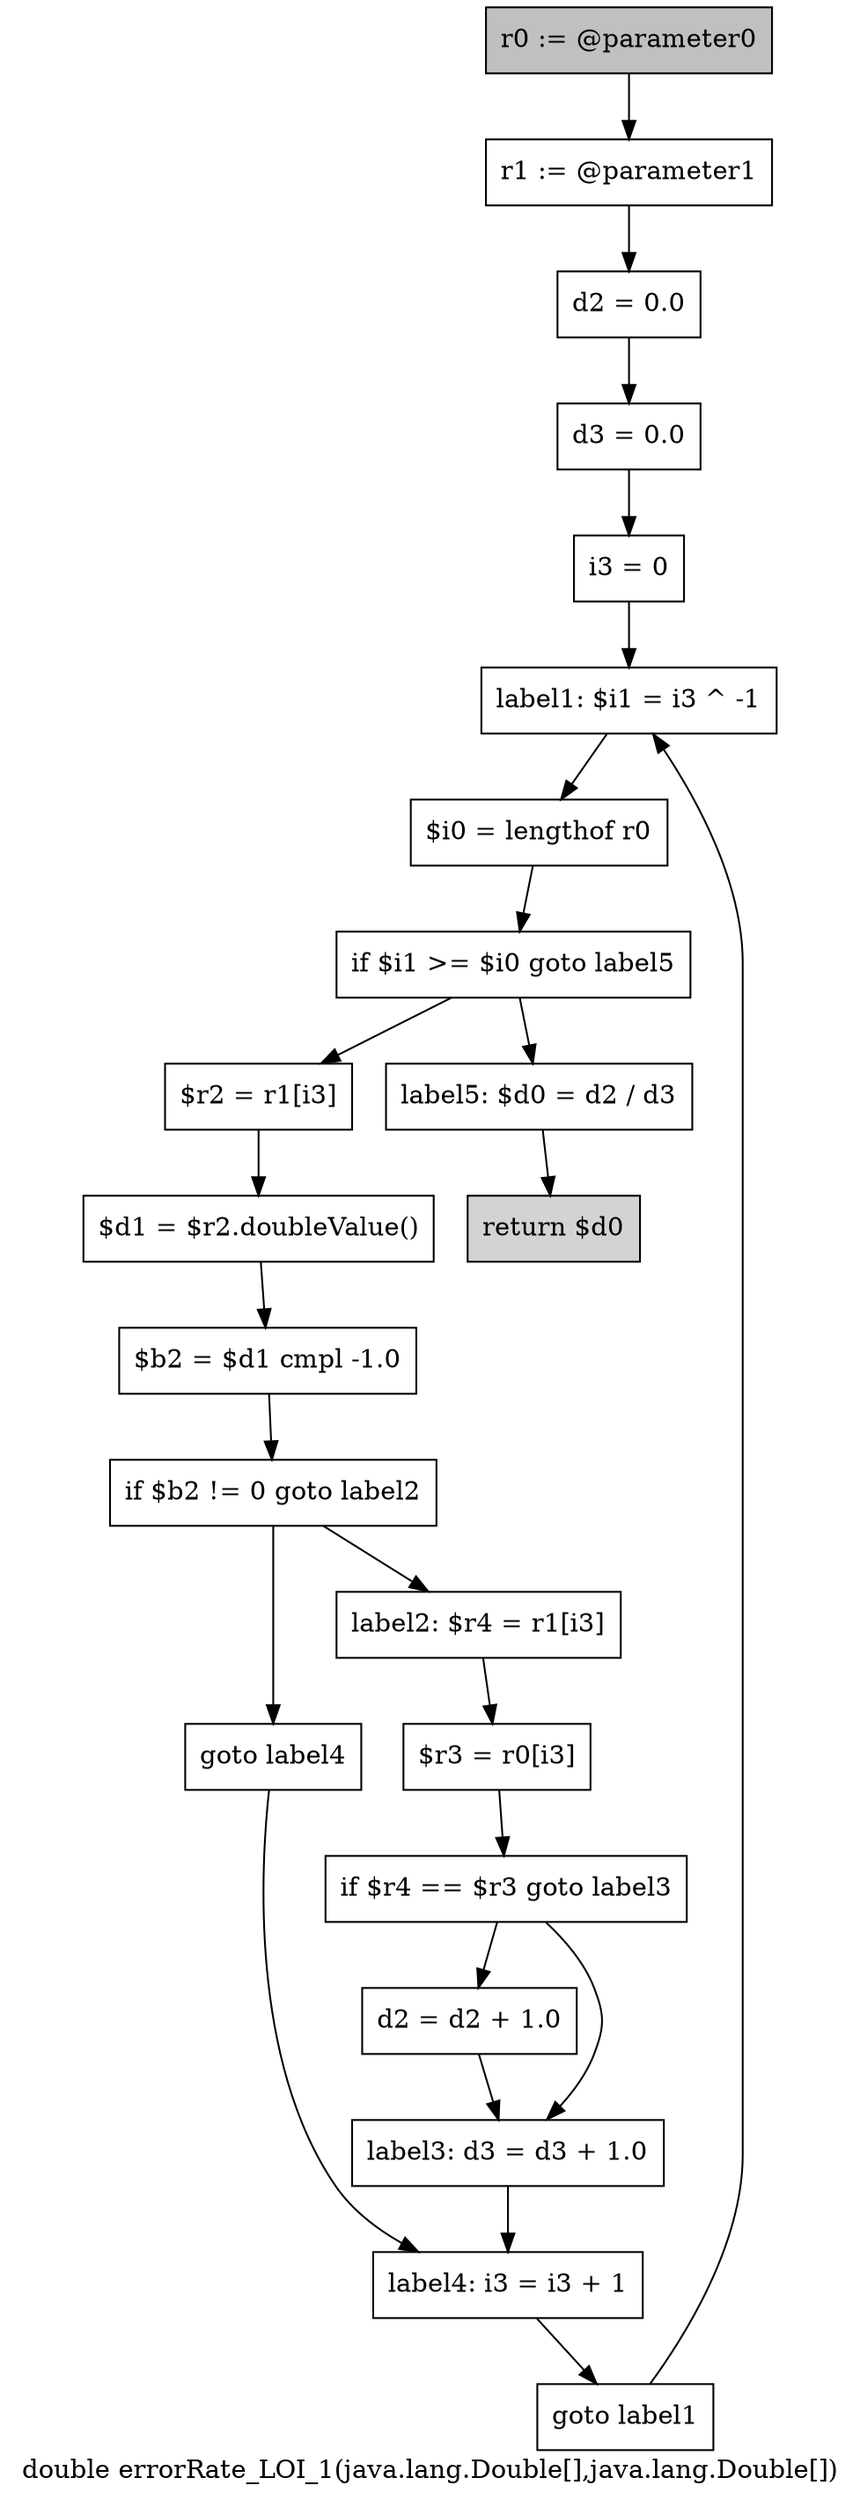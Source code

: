 digraph "double errorRate_LOI_1(java.lang.Double[],java.lang.Double[])" {
    label="double errorRate_LOI_1(java.lang.Double[],java.lang.Double[])";
    node [shape=box];
    "0" [style=filled,fillcolor=gray,label="r0 := @parameter0",];
    "1" [label="r1 := @parameter1",];
    "0"->"1";
    "2" [label="d2 = 0.0",];
    "1"->"2";
    "3" [label="d3 = 0.0",];
    "2"->"3";
    "4" [label="i3 = 0",];
    "3"->"4";
    "5" [label="label1: $i1 = i3 ^ -1",];
    "4"->"5";
    "6" [label="$i0 = lengthof r0",];
    "5"->"6";
    "7" [label="if $i1 >= $i0 goto label5",];
    "6"->"7";
    "8" [label="$r2 = r1[i3]",];
    "7"->"8";
    "20" [label="label5: $d0 = d2 / d3",];
    "7"->"20";
    "9" [label="$d1 = $r2.doubleValue()",];
    "8"->"9";
    "10" [label="$b2 = $d1 cmpl -1.0",];
    "9"->"10";
    "11" [label="if $b2 != 0 goto label2",];
    "10"->"11";
    "12" [label="goto label4",];
    "11"->"12";
    "13" [label="label2: $r4 = r1[i3]",];
    "11"->"13";
    "18" [label="label4: i3 = i3 + 1",];
    "12"->"18";
    "14" [label="$r3 = r0[i3]",];
    "13"->"14";
    "15" [label="if $r4 == $r3 goto label3",];
    "14"->"15";
    "16" [label="d2 = d2 + 1.0",];
    "15"->"16";
    "17" [label="label3: d3 = d3 + 1.0",];
    "15"->"17";
    "16"->"17";
    "17"->"18";
    "19" [label="goto label1",];
    "18"->"19";
    "19"->"5";
    "21" [style=filled,fillcolor=lightgray,label="return $d0",];
    "20"->"21";
}
